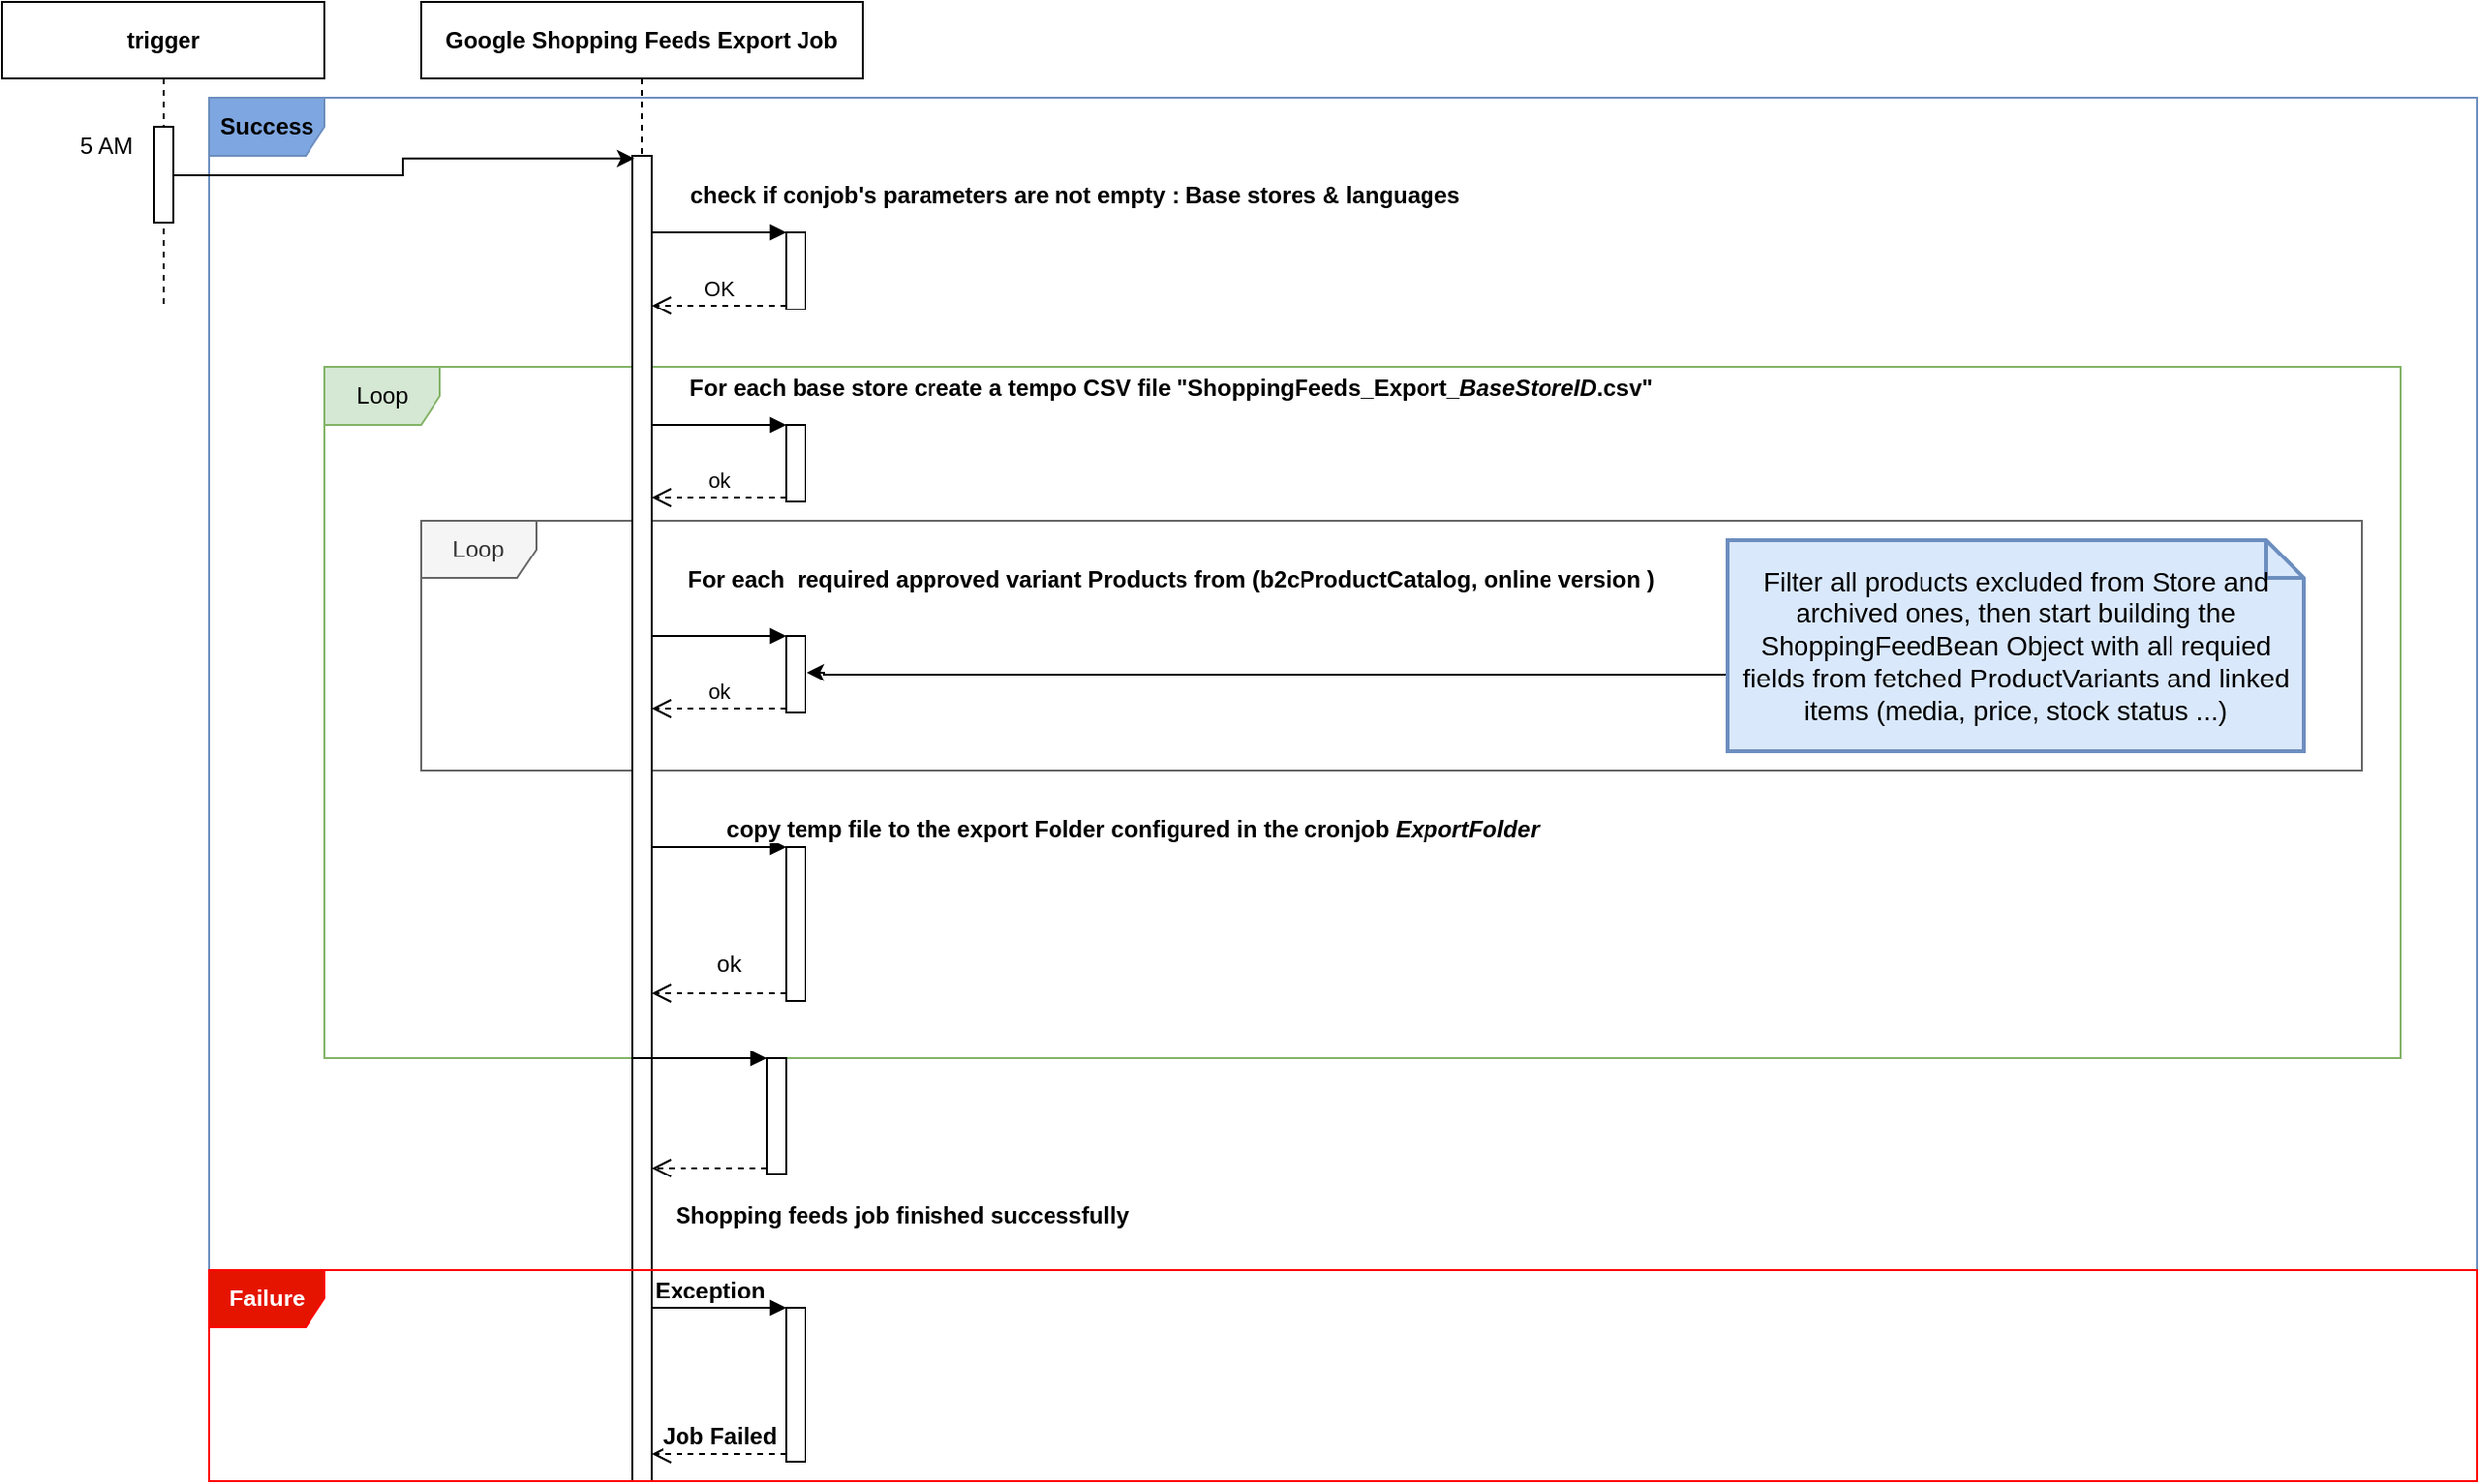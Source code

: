 <mxfile version="20.4.0" type="github">
  <diagram id="Igpn4x7Hh1Ou4ungXVDS" name="Page-1">
    <mxGraphModel dx="2526" dy="795" grid="1" gridSize="10" guides="1" tooltips="1" connect="1" arrows="1" fold="1" page="1" pageScale="1" pageWidth="1100" pageHeight="850" background="#ffffff" math="0" shadow="0">
      <root>
        <mxCell id="0" />
        <mxCell id="1" parent="0" />
        <mxCell id="sMMQY6d1q4D462ROFIbD-129" value="Loop" style="shape=umlFrame;whiteSpace=wrap;html=1;fontSize=12;fillColor=#d5e8d4;strokeColor=#82b366;strokeWidth=1;" vertex="1" parent="1">
          <mxGeometry x="80" y="390" width="1080" height="360" as="geometry" />
        </mxCell>
        <mxCell id="sMMQY6d1q4D462ROFIbD-138" value="Success" style="shape=umlFrame;whiteSpace=wrap;html=1;labelBackgroundColor=#7EA6E0;strokeWidth=1;fontSize=12;fillColor=#7EA6E0;strokeColor=#6c8ebf;fontStyle=1" vertex="1" parent="1">
          <mxGeometry x="20" y="250" width="1180" height="610" as="geometry" />
        </mxCell>
        <mxCell id="sMMQY6d1q4D462ROFIbD-130" value="Loop" style="shape=umlFrame;whiteSpace=wrap;html=1;fontSize=12;fillColor=#f5f5f5;strokeColor=#666666;fontColor=#333333;" vertex="1" parent="1">
          <mxGeometry x="130" y="470" width="1010" height="130" as="geometry" />
        </mxCell>
        <mxCell id="sMMQY6d1q4D462ROFIbD-105" value="&lt;b&gt;trigger&lt;/b&gt;" style="shape=umlLifeline;perimeter=lifelinePerimeter;whiteSpace=wrap;html=1;container=1;collapsible=0;recursiveResize=0;outlineConnect=0;" vertex="1" parent="1">
          <mxGeometry x="-88" y="200" width="168" height="160" as="geometry" />
        </mxCell>
        <mxCell id="sMMQY6d1q4D462ROFIbD-107" value="" style="html=1;points=[];perimeter=orthogonalPerimeter;" vertex="1" parent="sMMQY6d1q4D462ROFIbD-105">
          <mxGeometry x="79" y="65" width="10" height="50" as="geometry" />
        </mxCell>
        <mxCell id="sMMQY6d1q4D462ROFIbD-136" value="5 AM" style="text;html=1;align=center;verticalAlign=middle;resizable=0;points=[];autosize=1;strokeColor=none;fillColor=none;fontSize=12;fontColor=#000000;" vertex="1" parent="sMMQY6d1q4D462ROFIbD-105">
          <mxGeometry x="29" y="60" width="50" height="30" as="geometry" />
        </mxCell>
        <mxCell id="sMMQY6d1q4D462ROFIbD-110" value="&lt;b&gt;Google Shopping Feeds Export Job&lt;/b&gt;" style="shape=umlLifeline;perimeter=lifelinePerimeter;whiteSpace=wrap;html=1;container=1;collapsible=0;recursiveResize=0;outlineConnect=0;" vertex="1" parent="1">
          <mxGeometry x="130" y="200" width="230" height="770" as="geometry" />
        </mxCell>
        <mxCell id="sMMQY6d1q4D462ROFIbD-108" value="" style="html=1;points=[];perimeter=orthogonalPerimeter;" vertex="1" parent="sMMQY6d1q4D462ROFIbD-110">
          <mxGeometry x="110" y="80" width="10" height="690" as="geometry" />
        </mxCell>
        <mxCell id="sMMQY6d1q4D462ROFIbD-112" value="" style="html=1;points=[];perimeter=orthogonalPerimeter;" vertex="1" parent="sMMQY6d1q4D462ROFIbD-110">
          <mxGeometry x="190" y="120" width="10" height="40" as="geometry" />
        </mxCell>
        <mxCell id="sMMQY6d1q4D462ROFIbD-113" value="&lt;font style=&quot;font-size: 12px;&quot;&gt;&lt;b&gt;check if conjob&#39;s parameters are not empty : Base stores &amp;amp; languages&lt;/b&gt;&lt;/font&gt;" style="html=1;verticalAlign=bottom;endArrow=block;entryX=0;entryY=0;rounded=0;" edge="1" parent="sMMQY6d1q4D462ROFIbD-110">
          <mxGeometry x="1" y="150" relative="1" as="geometry">
            <mxPoint x="120" y="120" as="sourcePoint" />
            <mxPoint x="190" y="120" as="targetPoint" />
            <mxPoint x="150" y="140" as="offset" />
          </mxGeometry>
        </mxCell>
        <mxCell id="sMMQY6d1q4D462ROFIbD-114" value="OK" style="html=1;verticalAlign=bottom;endArrow=open;dashed=1;endSize=8;exitX=0;exitY=0.95;rounded=0;" edge="1" source="sMMQY6d1q4D462ROFIbD-112" parent="sMMQY6d1q4D462ROFIbD-110">
          <mxGeometry relative="1" as="geometry">
            <mxPoint x="120" y="158" as="targetPoint" />
          </mxGeometry>
        </mxCell>
        <mxCell id="sMMQY6d1q4D462ROFIbD-125" value="" style="html=1;points=[];perimeter=orthogonalPerimeter;fontSize=12;fontColor=#000000;" vertex="1" parent="sMMQY6d1q4D462ROFIbD-110">
          <mxGeometry x="190" y="440" width="10" height="80" as="geometry" />
        </mxCell>
        <mxCell id="sMMQY6d1q4D462ROFIbD-126" value="&lt;b&gt;copy temp file to the export Folder configured in the cronjob &lt;i&gt;ExportFolder&lt;/i&gt;&lt;br&gt;&lt;/b&gt;" style="html=1;verticalAlign=bottom;endArrow=block;entryX=0;entryY=0;rounded=0;fontSize=12;fontColor=#000000;" edge="1" target="sMMQY6d1q4D462ROFIbD-125" parent="sMMQY6d1q4D462ROFIbD-110">
          <mxGeometry x="1" y="180" relative="1" as="geometry">
            <mxPoint x="120" y="440" as="sourcePoint" />
            <mxPoint x="180" y="180" as="offset" />
          </mxGeometry>
        </mxCell>
        <mxCell id="sMMQY6d1q4D462ROFIbD-127" value="ok" style="html=1;verticalAlign=bottom;endArrow=open;dashed=1;endSize=8;exitX=0;exitY=0.95;rounded=0;fontSize=12;fontColor=#000000;" edge="1" source="sMMQY6d1q4D462ROFIbD-125" parent="sMMQY6d1q4D462ROFIbD-110">
          <mxGeometry x="-0.143" y="-6" relative="1" as="geometry">
            <mxPoint x="120" y="516" as="targetPoint" />
            <mxPoint as="offset" />
          </mxGeometry>
        </mxCell>
        <mxCell id="sMMQY6d1q4D462ROFIbD-132" value="" style="html=1;points=[];perimeter=orthogonalPerimeter;labelBackgroundColor=#7EA6E0;fontSize=12;fontColor=#000000;" vertex="1" parent="sMMQY6d1q4D462ROFIbD-110">
          <mxGeometry x="180" y="550" width="10" height="60" as="geometry" />
        </mxCell>
        <mxCell id="sMMQY6d1q4D462ROFIbD-133" value="" style="html=1;verticalAlign=bottom;endArrow=block;entryX=0;entryY=0;rounded=0;fontSize=12;fontColor=#000000;" edge="1" target="sMMQY6d1q4D462ROFIbD-132" parent="sMMQY6d1q4D462ROFIbD-110">
          <mxGeometry relative="1" as="geometry">
            <mxPoint x="110" y="550" as="sourcePoint" />
          </mxGeometry>
        </mxCell>
        <mxCell id="sMMQY6d1q4D462ROFIbD-134" value="&lt;b&gt;Shopping feeds job finished successfully&lt;/b&gt;" style="html=1;verticalAlign=bottom;endArrow=open;dashed=1;endSize=8;exitX=0;exitY=0.95;rounded=0;fontSize=12;fontColor=#000000;" edge="1" source="sMMQY6d1q4D462ROFIbD-132" parent="sMMQY6d1q4D462ROFIbD-110">
          <mxGeometry x="-1" y="78" relative="1" as="geometry">
            <mxPoint x="120" y="607" as="targetPoint" />
            <mxPoint x="70" y="-44" as="offset" />
          </mxGeometry>
        </mxCell>
        <mxCell id="sMMQY6d1q4D462ROFIbD-144" value="" style="html=1;points=[];perimeter=orthogonalPerimeter;labelBackgroundColor=#7EA6E0;strokeWidth=1;fontSize=12;fontColor=#000000;" vertex="1" parent="sMMQY6d1q4D462ROFIbD-110">
          <mxGeometry x="190" y="680" width="10" height="80" as="geometry" />
        </mxCell>
        <mxCell id="sMMQY6d1q4D462ROFIbD-145" value="&lt;b&gt;Exception&lt;/b&gt;" style="html=1;verticalAlign=bottom;endArrow=block;entryX=0;entryY=0;rounded=0;fontSize=12;fontColor=#000000;" edge="1" target="sMMQY6d1q4D462ROFIbD-144" parent="sMMQY6d1q4D462ROFIbD-110">
          <mxGeometry x="-0.143" relative="1" as="geometry">
            <mxPoint x="120" y="680" as="sourcePoint" />
            <mxPoint as="offset" />
          </mxGeometry>
        </mxCell>
        <mxCell id="sMMQY6d1q4D462ROFIbD-146" value="&lt;b&gt;Job Failed&lt;br&gt;&lt;/b&gt;" style="html=1;verticalAlign=bottom;endArrow=open;dashed=1;endSize=8;exitX=0;exitY=0.95;rounded=0;fontSize=12;fontColor=#000000;" edge="1" source="sMMQY6d1q4D462ROFIbD-144" parent="sMMQY6d1q4D462ROFIbD-110">
          <mxGeometry relative="1" as="geometry">
            <mxPoint x="120" y="756" as="targetPoint" />
          </mxGeometry>
        </mxCell>
        <mxCell id="sMMQY6d1q4D462ROFIbD-115" value="" style="html=1;points=[];perimeter=orthogonalPerimeter;" vertex="1" parent="1">
          <mxGeometry x="320" y="420" width="10" height="40" as="geometry" />
        </mxCell>
        <mxCell id="sMMQY6d1q4D462ROFIbD-116" value="&lt;font style=&quot;font-size: 12px;&quot;&gt;&lt;b&gt;For each base store create a tempo CSV file &quot;ShoppingFeeds_Export_&lt;i&gt;BaseStoreID&lt;/i&gt;.csv&quot;&lt;br&gt;&lt;/b&gt;&lt;/font&gt;" style="html=1;verticalAlign=bottom;endArrow=block;entryX=0;entryY=0;rounded=0;" edge="1" parent="1" target="sMMQY6d1q4D462ROFIbD-115">
          <mxGeometry x="1" y="200" relative="1" as="geometry">
            <mxPoint x="250" y="420" as="sourcePoint" />
            <mxPoint x="200" y="190" as="offset" />
          </mxGeometry>
        </mxCell>
        <mxCell id="sMMQY6d1q4D462ROFIbD-117" value="ok" style="html=1;verticalAlign=bottom;endArrow=open;dashed=1;endSize=8;exitX=0;exitY=0.95;rounded=0;" edge="1" parent="1" source="sMMQY6d1q4D462ROFIbD-115">
          <mxGeometry relative="1" as="geometry">
            <mxPoint x="250" y="458" as="targetPoint" />
          </mxGeometry>
        </mxCell>
        <mxCell id="sMMQY6d1q4D462ROFIbD-118" value="" style="html=1;points=[];perimeter=orthogonalPerimeter;" vertex="1" parent="1">
          <mxGeometry x="320" y="530" width="10" height="40" as="geometry" />
        </mxCell>
        <mxCell id="sMMQY6d1q4D462ROFIbD-119" value="&lt;font style=&quot;font-size: 12px;&quot;&gt;&lt;b&gt;For each&amp;nbsp; required approved variant Products from (b2cProductCatalog, online version )&lt;br&gt;&lt;/b&gt;&lt;/font&gt;" style="html=1;verticalAlign=bottom;endArrow=block;entryX=0;entryY=0;rounded=0;" edge="1" parent="1" target="sMMQY6d1q4D462ROFIbD-118">
          <mxGeometry x="1" y="201" relative="1" as="geometry">
            <mxPoint x="250" y="530" as="sourcePoint" />
            <mxPoint x="200" y="181" as="offset" />
          </mxGeometry>
        </mxCell>
        <mxCell id="sMMQY6d1q4D462ROFIbD-120" value="ok" style="html=1;verticalAlign=bottom;endArrow=open;dashed=1;endSize=8;exitX=0;exitY=0.95;rounded=0;" edge="1" parent="1" source="sMMQY6d1q4D462ROFIbD-118">
          <mxGeometry relative="1" as="geometry">
            <mxPoint x="250" y="568" as="targetPoint" />
          </mxGeometry>
        </mxCell>
        <mxCell id="sMMQY6d1q4D462ROFIbD-128" style="edgeStyle=orthogonalEdgeStyle;rounded=0;orthogonalLoop=1;jettySize=auto;html=1;fontSize=12;fontColor=#000000;entryX=1.1;entryY=0.475;entryDx=0;entryDy=0;entryPerimeter=0;" edge="1" parent="1" source="sMMQY6d1q4D462ROFIbD-121" target="sMMQY6d1q4D462ROFIbD-118">
          <mxGeometry relative="1" as="geometry">
            <Array as="points">
              <mxPoint x="340" y="550" />
              <mxPoint x="340" y="549" />
            </Array>
          </mxGeometry>
        </mxCell>
        <mxCell id="sMMQY6d1q4D462ROFIbD-121" value="&lt;div align=&quot;center&quot;&gt;Filter all products excluded from Store and archived ones, then start building the ShoppingFeedBean Object with all requied fields from fetched ProductVariants and linked items (media, price, stock status ...)&lt;/div&gt;" style="shape=note;strokeWidth=2;fontSize=14;size=20;whiteSpace=wrap;html=1;fillColor=#dae8fc;strokeColor=#6c8ebf;align=center;" vertex="1" parent="1">
          <mxGeometry x="810" y="480" width="300" height="110" as="geometry" />
        </mxCell>
        <mxCell id="sMMQY6d1q4D462ROFIbD-135" style="edgeStyle=orthogonalEdgeStyle;rounded=0;orthogonalLoop=1;jettySize=auto;html=1;entryX=0.1;entryY=0.002;entryDx=0;entryDy=0;entryPerimeter=0;fontSize=12;fontColor=#000000;" edge="1" parent="1" source="sMMQY6d1q4D462ROFIbD-107" target="sMMQY6d1q4D462ROFIbD-108">
          <mxGeometry relative="1" as="geometry" />
        </mxCell>
        <mxCell id="sMMQY6d1q4D462ROFIbD-137" value="" style="shape=image;html=1;verticalAlign=top;verticalLabelPosition=bottom;labelBackgroundColor=#ffffff;imageAspect=0;aspect=fixed;image=https://cdn0.iconfinder.com/data/icons/google-material-design-3-0/48/ic_loop_48px-128.png;fontSize=12;fontColor=#000000;" vertex="1" parent="1">
          <mxGeometry x="-80" y="261" width="30" height="30" as="geometry" />
        </mxCell>
        <mxCell id="sMMQY6d1q4D462ROFIbD-147" value="&lt;b&gt;Failure&lt;/b&gt;" style="shape=umlFrame;whiteSpace=wrap;html=1;labelBackgroundColor=none;strokeWidth=1;fontSize=12;fillColor=#e51400;strokeColor=#FF0000;fontColor=#ffffff;" vertex="1" parent="1">
          <mxGeometry x="20" y="860" width="1180" height="110" as="geometry" />
        </mxCell>
      </root>
    </mxGraphModel>
  </diagram>
</mxfile>
